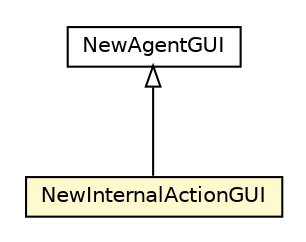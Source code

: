 #!/usr/local/bin/dot
#
# Class diagram 
# Generated by UMLGraph version R5_6_6-1-g9240c4 (http://www.umlgraph.org/)
#

digraph G {
	edge [fontname="Helvetica",fontsize=10,labelfontname="Helvetica",labelfontsize=10];
	node [fontname="Helvetica",fontsize=10,shape=plaintext];
	nodesep=0.25;
	ranksep=0.5;
	// jason.jeditplugin.NewInternalActionGUI
	c33237 [label=<<table title="jason.jeditplugin.NewInternalActionGUI" border="0" cellborder="1" cellspacing="0" cellpadding="2" port="p" bgcolor="lemonChiffon" href="./NewInternalActionGUI.html">
		<tr><td><table border="0" cellspacing="0" cellpadding="1">
<tr><td align="center" balign="center"> NewInternalActionGUI </td></tr>
		</table></td></tr>
		</table>>, URL="./NewInternalActionGUI.html", fontname="Helvetica", fontcolor="black", fontsize=10.0];
	// jason.jeditplugin.NewAgentGUI
	c33239 [label=<<table title="jason.jeditplugin.NewAgentGUI" border="0" cellborder="1" cellspacing="0" cellpadding="2" port="p" href="./NewAgentGUI.html">
		<tr><td><table border="0" cellspacing="0" cellpadding="1">
<tr><td align="center" balign="center"> NewAgentGUI </td></tr>
		</table></td></tr>
		</table>>, URL="./NewAgentGUI.html", fontname="Helvetica", fontcolor="black", fontsize=10.0];
	//jason.jeditplugin.NewInternalActionGUI extends jason.jeditplugin.NewAgentGUI
	c33239:p -> c33237:p [dir=back,arrowtail=empty];
}

